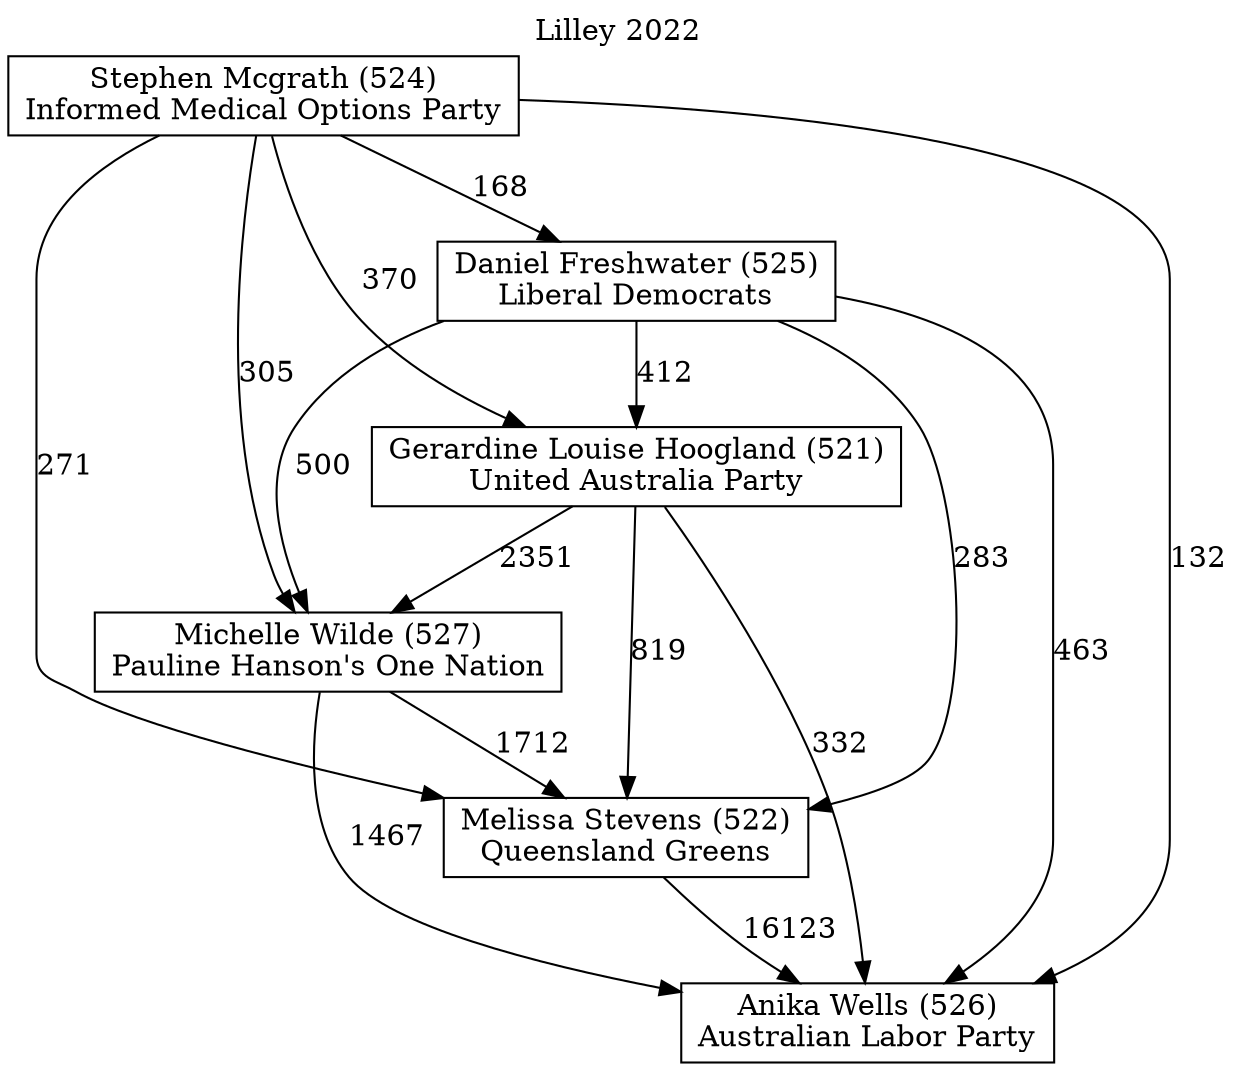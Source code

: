 // House preference flow
digraph "Anika Wells (526)_Lilley_2022" {
	graph [label="Lilley 2022" labelloc=t mclimit=10]
	node [shape=box]
	"Anika Wells (526)" [label="Anika Wells (526)
Australian Labor Party"]
	"Daniel Freshwater (525)" [label="Daniel Freshwater (525)
Liberal Democrats"]
	"Gerardine Louise Hoogland (521)" [label="Gerardine Louise Hoogland (521)
United Australia Party"]
	"Melissa Stevens (522)" [label="Melissa Stevens (522)
Queensland Greens"]
	"Michelle Wilde (527)" [label="Michelle Wilde (527)
Pauline Hanson's One Nation"]
	"Stephen Mcgrath (524)" [label="Stephen Mcgrath (524)
Informed Medical Options Party"]
	"Daniel Freshwater (525)" -> "Anika Wells (526)" [label=463]
	"Daniel Freshwater (525)" -> "Gerardine Louise Hoogland (521)" [label=412]
	"Daniel Freshwater (525)" -> "Melissa Stevens (522)" [label=283]
	"Daniel Freshwater (525)" -> "Michelle Wilde (527)" [label=500]
	"Gerardine Louise Hoogland (521)" -> "Anika Wells (526)" [label=332]
	"Gerardine Louise Hoogland (521)" -> "Melissa Stevens (522)" [label=819]
	"Gerardine Louise Hoogland (521)" -> "Michelle Wilde (527)" [label=2351]
	"Melissa Stevens (522)" -> "Anika Wells (526)" [label=16123]
	"Michelle Wilde (527)" -> "Anika Wells (526)" [label=1467]
	"Michelle Wilde (527)" -> "Melissa Stevens (522)" [label=1712]
	"Stephen Mcgrath (524)" -> "Anika Wells (526)" [label=132]
	"Stephen Mcgrath (524)" -> "Daniel Freshwater (525)" [label=168]
	"Stephen Mcgrath (524)" -> "Gerardine Louise Hoogland (521)" [label=370]
	"Stephen Mcgrath (524)" -> "Melissa Stevens (522)" [label=271]
	"Stephen Mcgrath (524)" -> "Michelle Wilde (527)" [label=305]
}
